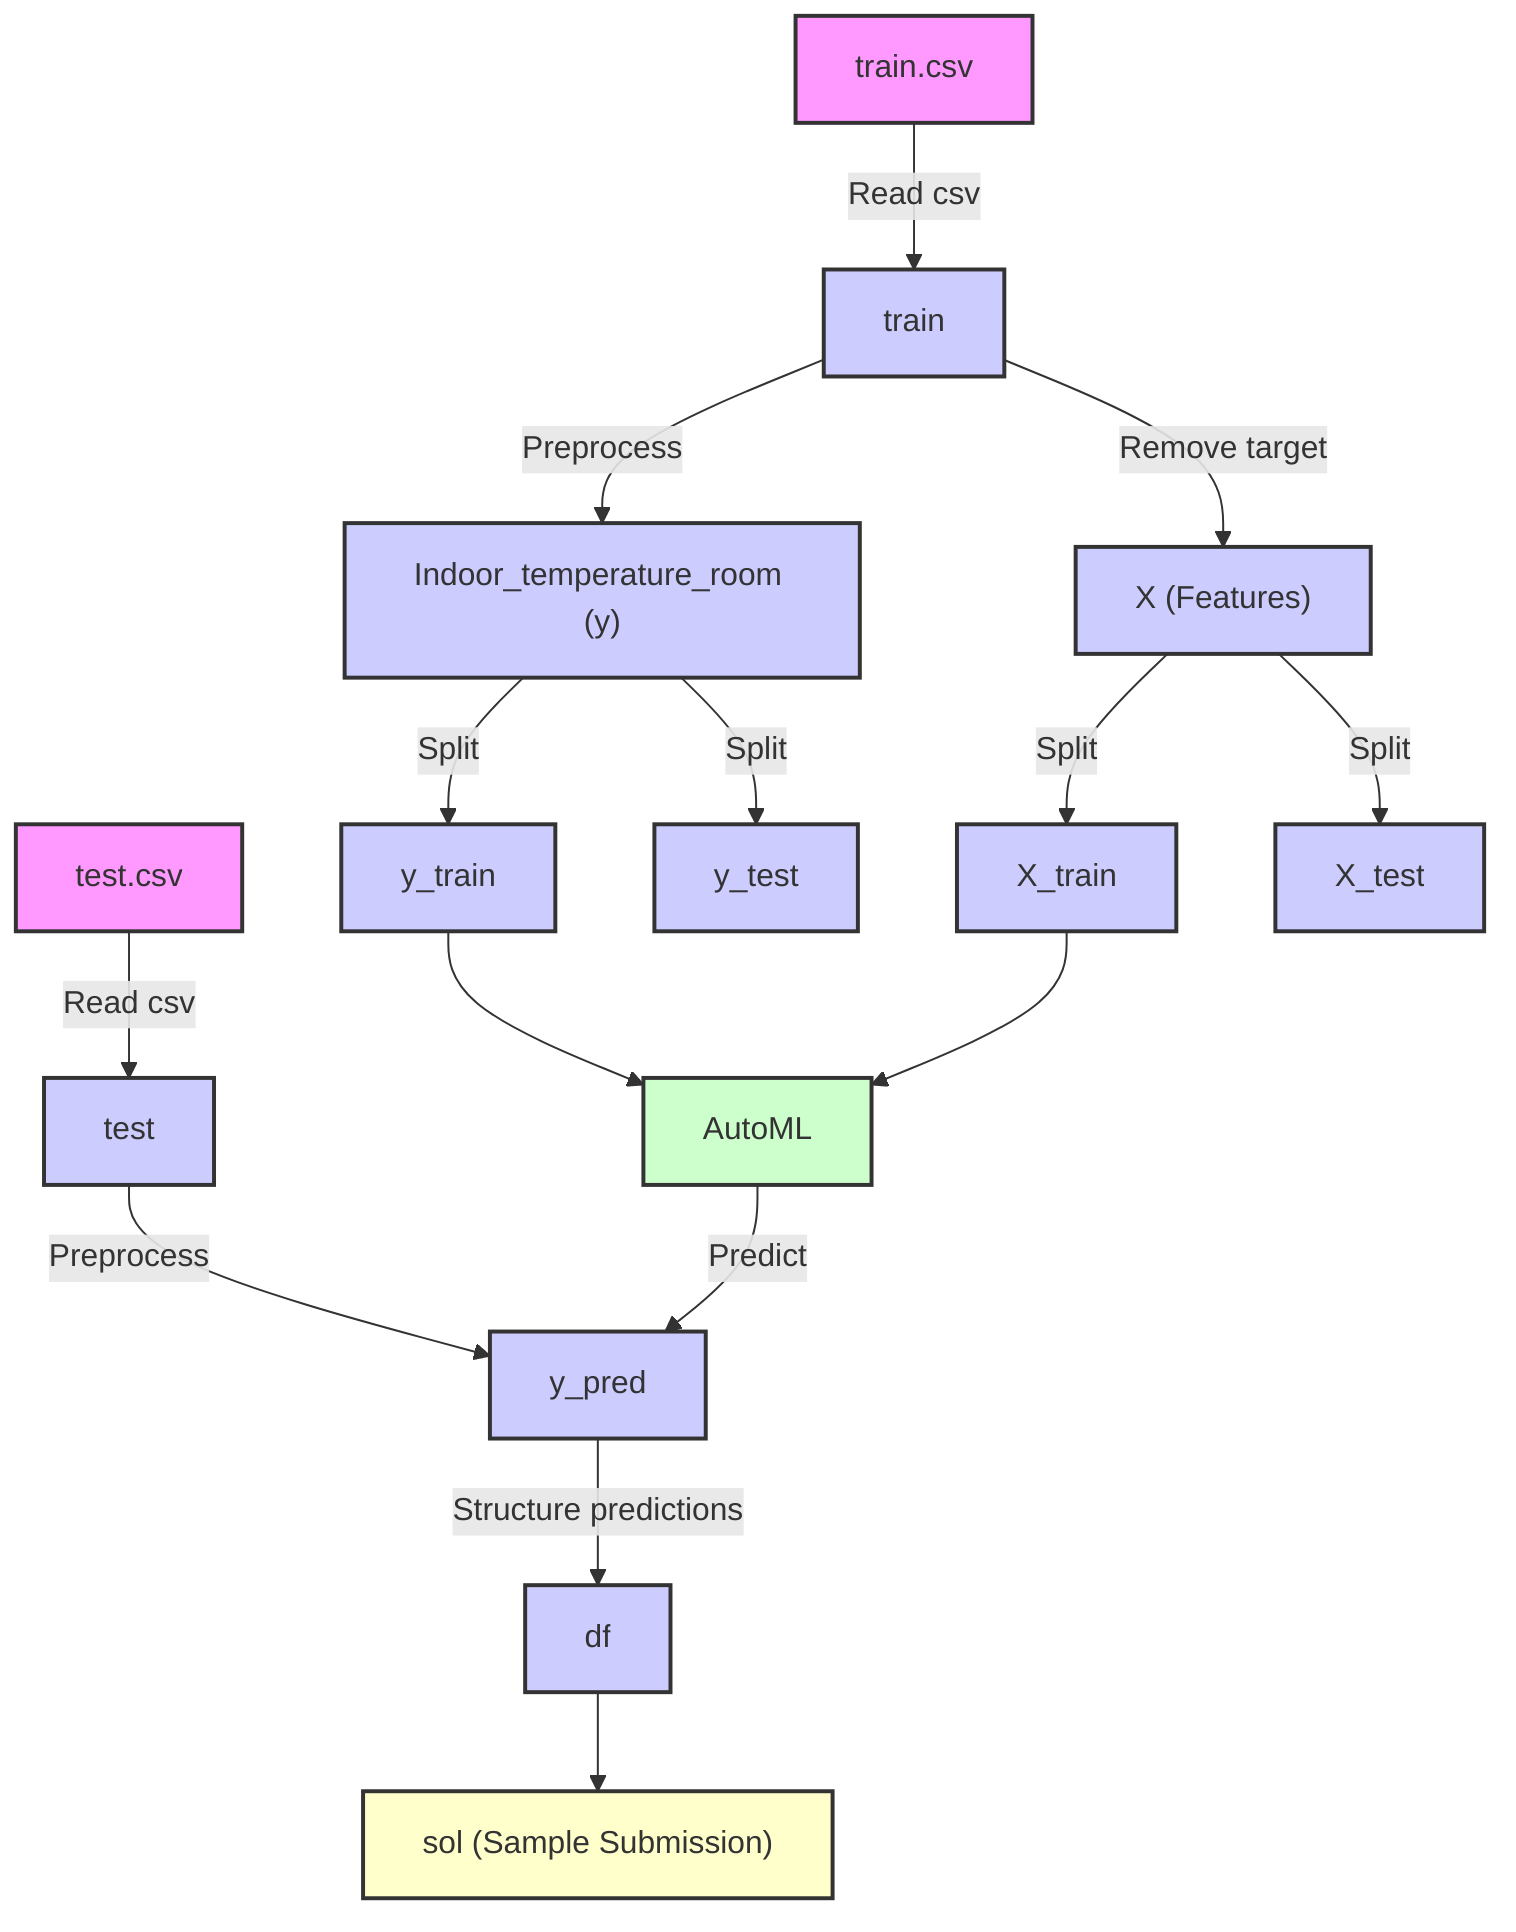 graph TD;
    %% Data Sources
    A1["train.csv"]:::data_source -->|Read csv| B1["train"]:::data;
    A2["test.csv"]:::data_source -->|Read csv| B2["test"]:::data;
    
    %% Data Variables and Processes
    B1 -->|Preprocess| C1["Indoor_temperature_room (y)"]:::data;
    B1 -->|Remove target| C2["X (Features)"]:::data;
    C2 -->|Split| D1["X_train"]:::data;
    C2 -->|Split| D2["X_test"]:::data;
    C1 -->|Split| D3["y_train"]:::data;
    C1 -->|Split| D4["y_test"]:::data;
    D1 --> E1["AutoML"]:::model;
    D3 --> E1;
    
    %% Model and Predictions
    E1 -->|Predict| F1["y_pred"]:::data;
    B2 -->|Preprocess| F1
    
    %% Output Preparation
    F1 -->|Structure predictions| G1["df"]:::data;
    G1 --> H1["sol (Sample Submission)"]:::output;
    
    %% Styling
    classDef data_source fill:#f9f,stroke:#333,stroke-width:2px;
    classDef data fill:#ccf,stroke:#333,stroke-width:2px;
    classDef model fill:#cfc,stroke:#333,stroke-width:2px;
    classDef output fill:#ffc,stroke:#333,stroke-width:2px;